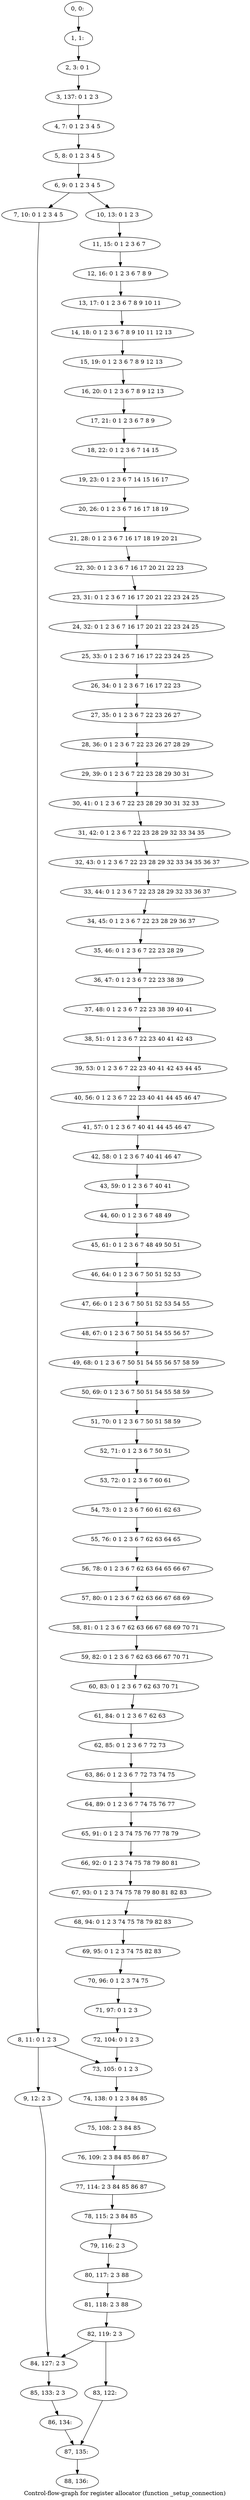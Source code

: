 digraph G {
graph [label="Control-flow-graph for register allocator (function _setup_connection)"]
0[label="0, 0: "];
1[label="1, 1: "];
2[label="2, 3: 0 1 "];
3[label="3, 137: 0 1 2 3 "];
4[label="4, 7: 0 1 2 3 4 5 "];
5[label="5, 8: 0 1 2 3 4 5 "];
6[label="6, 9: 0 1 2 3 4 5 "];
7[label="7, 10: 0 1 2 3 4 5 "];
8[label="8, 11: 0 1 2 3 "];
9[label="9, 12: 2 3 "];
10[label="10, 13: 0 1 2 3 "];
11[label="11, 15: 0 1 2 3 6 7 "];
12[label="12, 16: 0 1 2 3 6 7 8 9 "];
13[label="13, 17: 0 1 2 3 6 7 8 9 10 11 "];
14[label="14, 18: 0 1 2 3 6 7 8 9 10 11 12 13 "];
15[label="15, 19: 0 1 2 3 6 7 8 9 12 13 "];
16[label="16, 20: 0 1 2 3 6 7 8 9 12 13 "];
17[label="17, 21: 0 1 2 3 6 7 8 9 "];
18[label="18, 22: 0 1 2 3 6 7 14 15 "];
19[label="19, 23: 0 1 2 3 6 7 14 15 16 17 "];
20[label="20, 26: 0 1 2 3 6 7 16 17 18 19 "];
21[label="21, 28: 0 1 2 3 6 7 16 17 18 19 20 21 "];
22[label="22, 30: 0 1 2 3 6 7 16 17 20 21 22 23 "];
23[label="23, 31: 0 1 2 3 6 7 16 17 20 21 22 23 24 25 "];
24[label="24, 32: 0 1 2 3 6 7 16 17 20 21 22 23 24 25 "];
25[label="25, 33: 0 1 2 3 6 7 16 17 22 23 24 25 "];
26[label="26, 34: 0 1 2 3 6 7 16 17 22 23 "];
27[label="27, 35: 0 1 2 3 6 7 22 23 26 27 "];
28[label="28, 36: 0 1 2 3 6 7 22 23 26 27 28 29 "];
29[label="29, 39: 0 1 2 3 6 7 22 23 28 29 30 31 "];
30[label="30, 41: 0 1 2 3 6 7 22 23 28 29 30 31 32 33 "];
31[label="31, 42: 0 1 2 3 6 7 22 23 28 29 32 33 34 35 "];
32[label="32, 43: 0 1 2 3 6 7 22 23 28 29 32 33 34 35 36 37 "];
33[label="33, 44: 0 1 2 3 6 7 22 23 28 29 32 33 36 37 "];
34[label="34, 45: 0 1 2 3 6 7 22 23 28 29 36 37 "];
35[label="35, 46: 0 1 2 3 6 7 22 23 28 29 "];
36[label="36, 47: 0 1 2 3 6 7 22 23 38 39 "];
37[label="37, 48: 0 1 2 3 6 7 22 23 38 39 40 41 "];
38[label="38, 51: 0 1 2 3 6 7 22 23 40 41 42 43 "];
39[label="39, 53: 0 1 2 3 6 7 22 23 40 41 42 43 44 45 "];
40[label="40, 56: 0 1 2 3 6 7 22 23 40 41 44 45 46 47 "];
41[label="41, 57: 0 1 2 3 6 7 40 41 44 45 46 47 "];
42[label="42, 58: 0 1 2 3 6 7 40 41 46 47 "];
43[label="43, 59: 0 1 2 3 6 7 40 41 "];
44[label="44, 60: 0 1 2 3 6 7 48 49 "];
45[label="45, 61: 0 1 2 3 6 7 48 49 50 51 "];
46[label="46, 64: 0 1 2 3 6 7 50 51 52 53 "];
47[label="47, 66: 0 1 2 3 6 7 50 51 52 53 54 55 "];
48[label="48, 67: 0 1 2 3 6 7 50 51 54 55 56 57 "];
49[label="49, 68: 0 1 2 3 6 7 50 51 54 55 56 57 58 59 "];
50[label="50, 69: 0 1 2 3 6 7 50 51 54 55 58 59 "];
51[label="51, 70: 0 1 2 3 6 7 50 51 58 59 "];
52[label="52, 71: 0 1 2 3 6 7 50 51 "];
53[label="53, 72: 0 1 2 3 6 7 60 61 "];
54[label="54, 73: 0 1 2 3 6 7 60 61 62 63 "];
55[label="55, 76: 0 1 2 3 6 7 62 63 64 65 "];
56[label="56, 78: 0 1 2 3 6 7 62 63 64 65 66 67 "];
57[label="57, 80: 0 1 2 3 6 7 62 63 66 67 68 69 "];
58[label="58, 81: 0 1 2 3 6 7 62 63 66 67 68 69 70 71 "];
59[label="59, 82: 0 1 2 3 6 7 62 63 66 67 70 71 "];
60[label="60, 83: 0 1 2 3 6 7 62 63 70 71 "];
61[label="61, 84: 0 1 2 3 6 7 62 63 "];
62[label="62, 85: 0 1 2 3 6 7 72 73 "];
63[label="63, 86: 0 1 2 3 6 7 72 73 74 75 "];
64[label="64, 89: 0 1 2 3 6 7 74 75 76 77 "];
65[label="65, 91: 0 1 2 3 74 75 76 77 78 79 "];
66[label="66, 92: 0 1 2 3 74 75 78 79 80 81 "];
67[label="67, 93: 0 1 2 3 74 75 78 79 80 81 82 83 "];
68[label="68, 94: 0 1 2 3 74 75 78 79 82 83 "];
69[label="69, 95: 0 1 2 3 74 75 82 83 "];
70[label="70, 96: 0 1 2 3 74 75 "];
71[label="71, 97: 0 1 2 3 "];
72[label="72, 104: 0 1 2 3 "];
73[label="73, 105: 0 1 2 3 "];
74[label="74, 138: 0 1 2 3 84 85 "];
75[label="75, 108: 2 3 84 85 "];
76[label="76, 109: 2 3 84 85 86 87 "];
77[label="77, 114: 2 3 84 85 86 87 "];
78[label="78, 115: 2 3 84 85 "];
79[label="79, 116: 2 3 "];
80[label="80, 117: 2 3 88 "];
81[label="81, 118: 2 3 88 "];
82[label="82, 119: 2 3 "];
83[label="83, 122: "];
84[label="84, 127: 2 3 "];
85[label="85, 133: 2 3 "];
86[label="86, 134: "];
87[label="87, 135: "];
88[label="88, 136: "];
0->1 ;
1->2 ;
2->3 ;
3->4 ;
4->5 ;
5->6 ;
6->7 ;
6->10 ;
7->8 ;
8->9 ;
8->73 ;
9->84 ;
10->11 ;
11->12 ;
12->13 ;
13->14 ;
14->15 ;
15->16 ;
16->17 ;
17->18 ;
18->19 ;
19->20 ;
20->21 ;
21->22 ;
22->23 ;
23->24 ;
24->25 ;
25->26 ;
26->27 ;
27->28 ;
28->29 ;
29->30 ;
30->31 ;
31->32 ;
32->33 ;
33->34 ;
34->35 ;
35->36 ;
36->37 ;
37->38 ;
38->39 ;
39->40 ;
40->41 ;
41->42 ;
42->43 ;
43->44 ;
44->45 ;
45->46 ;
46->47 ;
47->48 ;
48->49 ;
49->50 ;
50->51 ;
51->52 ;
52->53 ;
53->54 ;
54->55 ;
55->56 ;
56->57 ;
57->58 ;
58->59 ;
59->60 ;
60->61 ;
61->62 ;
62->63 ;
63->64 ;
64->65 ;
65->66 ;
66->67 ;
67->68 ;
68->69 ;
69->70 ;
70->71 ;
71->72 ;
72->73 ;
73->74 ;
74->75 ;
75->76 ;
76->77 ;
77->78 ;
78->79 ;
79->80 ;
80->81 ;
81->82 ;
82->83 ;
82->84 ;
83->87 ;
84->85 ;
85->86 ;
86->87 ;
87->88 ;
}
